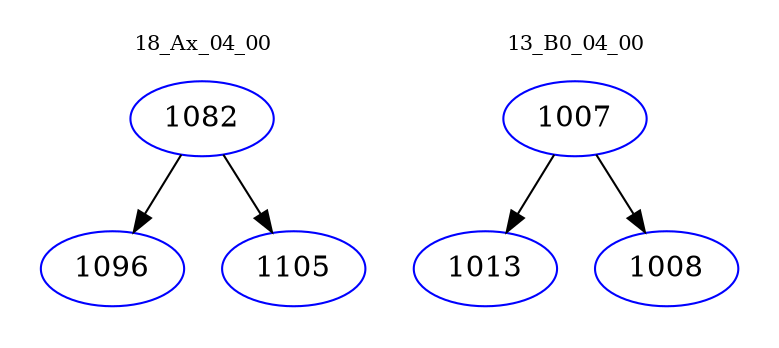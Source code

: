 digraph{
subgraph cluster_0 {
color = white
label = "18_Ax_04_00";
fontsize=10;
T0_1082 [label="1082", color="blue"]
T0_1082 -> T0_1096 [color="black"]
T0_1096 [label="1096", color="blue"]
T0_1082 -> T0_1105 [color="black"]
T0_1105 [label="1105", color="blue"]
}
subgraph cluster_1 {
color = white
label = "13_B0_04_00";
fontsize=10;
T1_1007 [label="1007", color="blue"]
T1_1007 -> T1_1013 [color="black"]
T1_1013 [label="1013", color="blue"]
T1_1007 -> T1_1008 [color="black"]
T1_1008 [label="1008", color="blue"]
}
}
